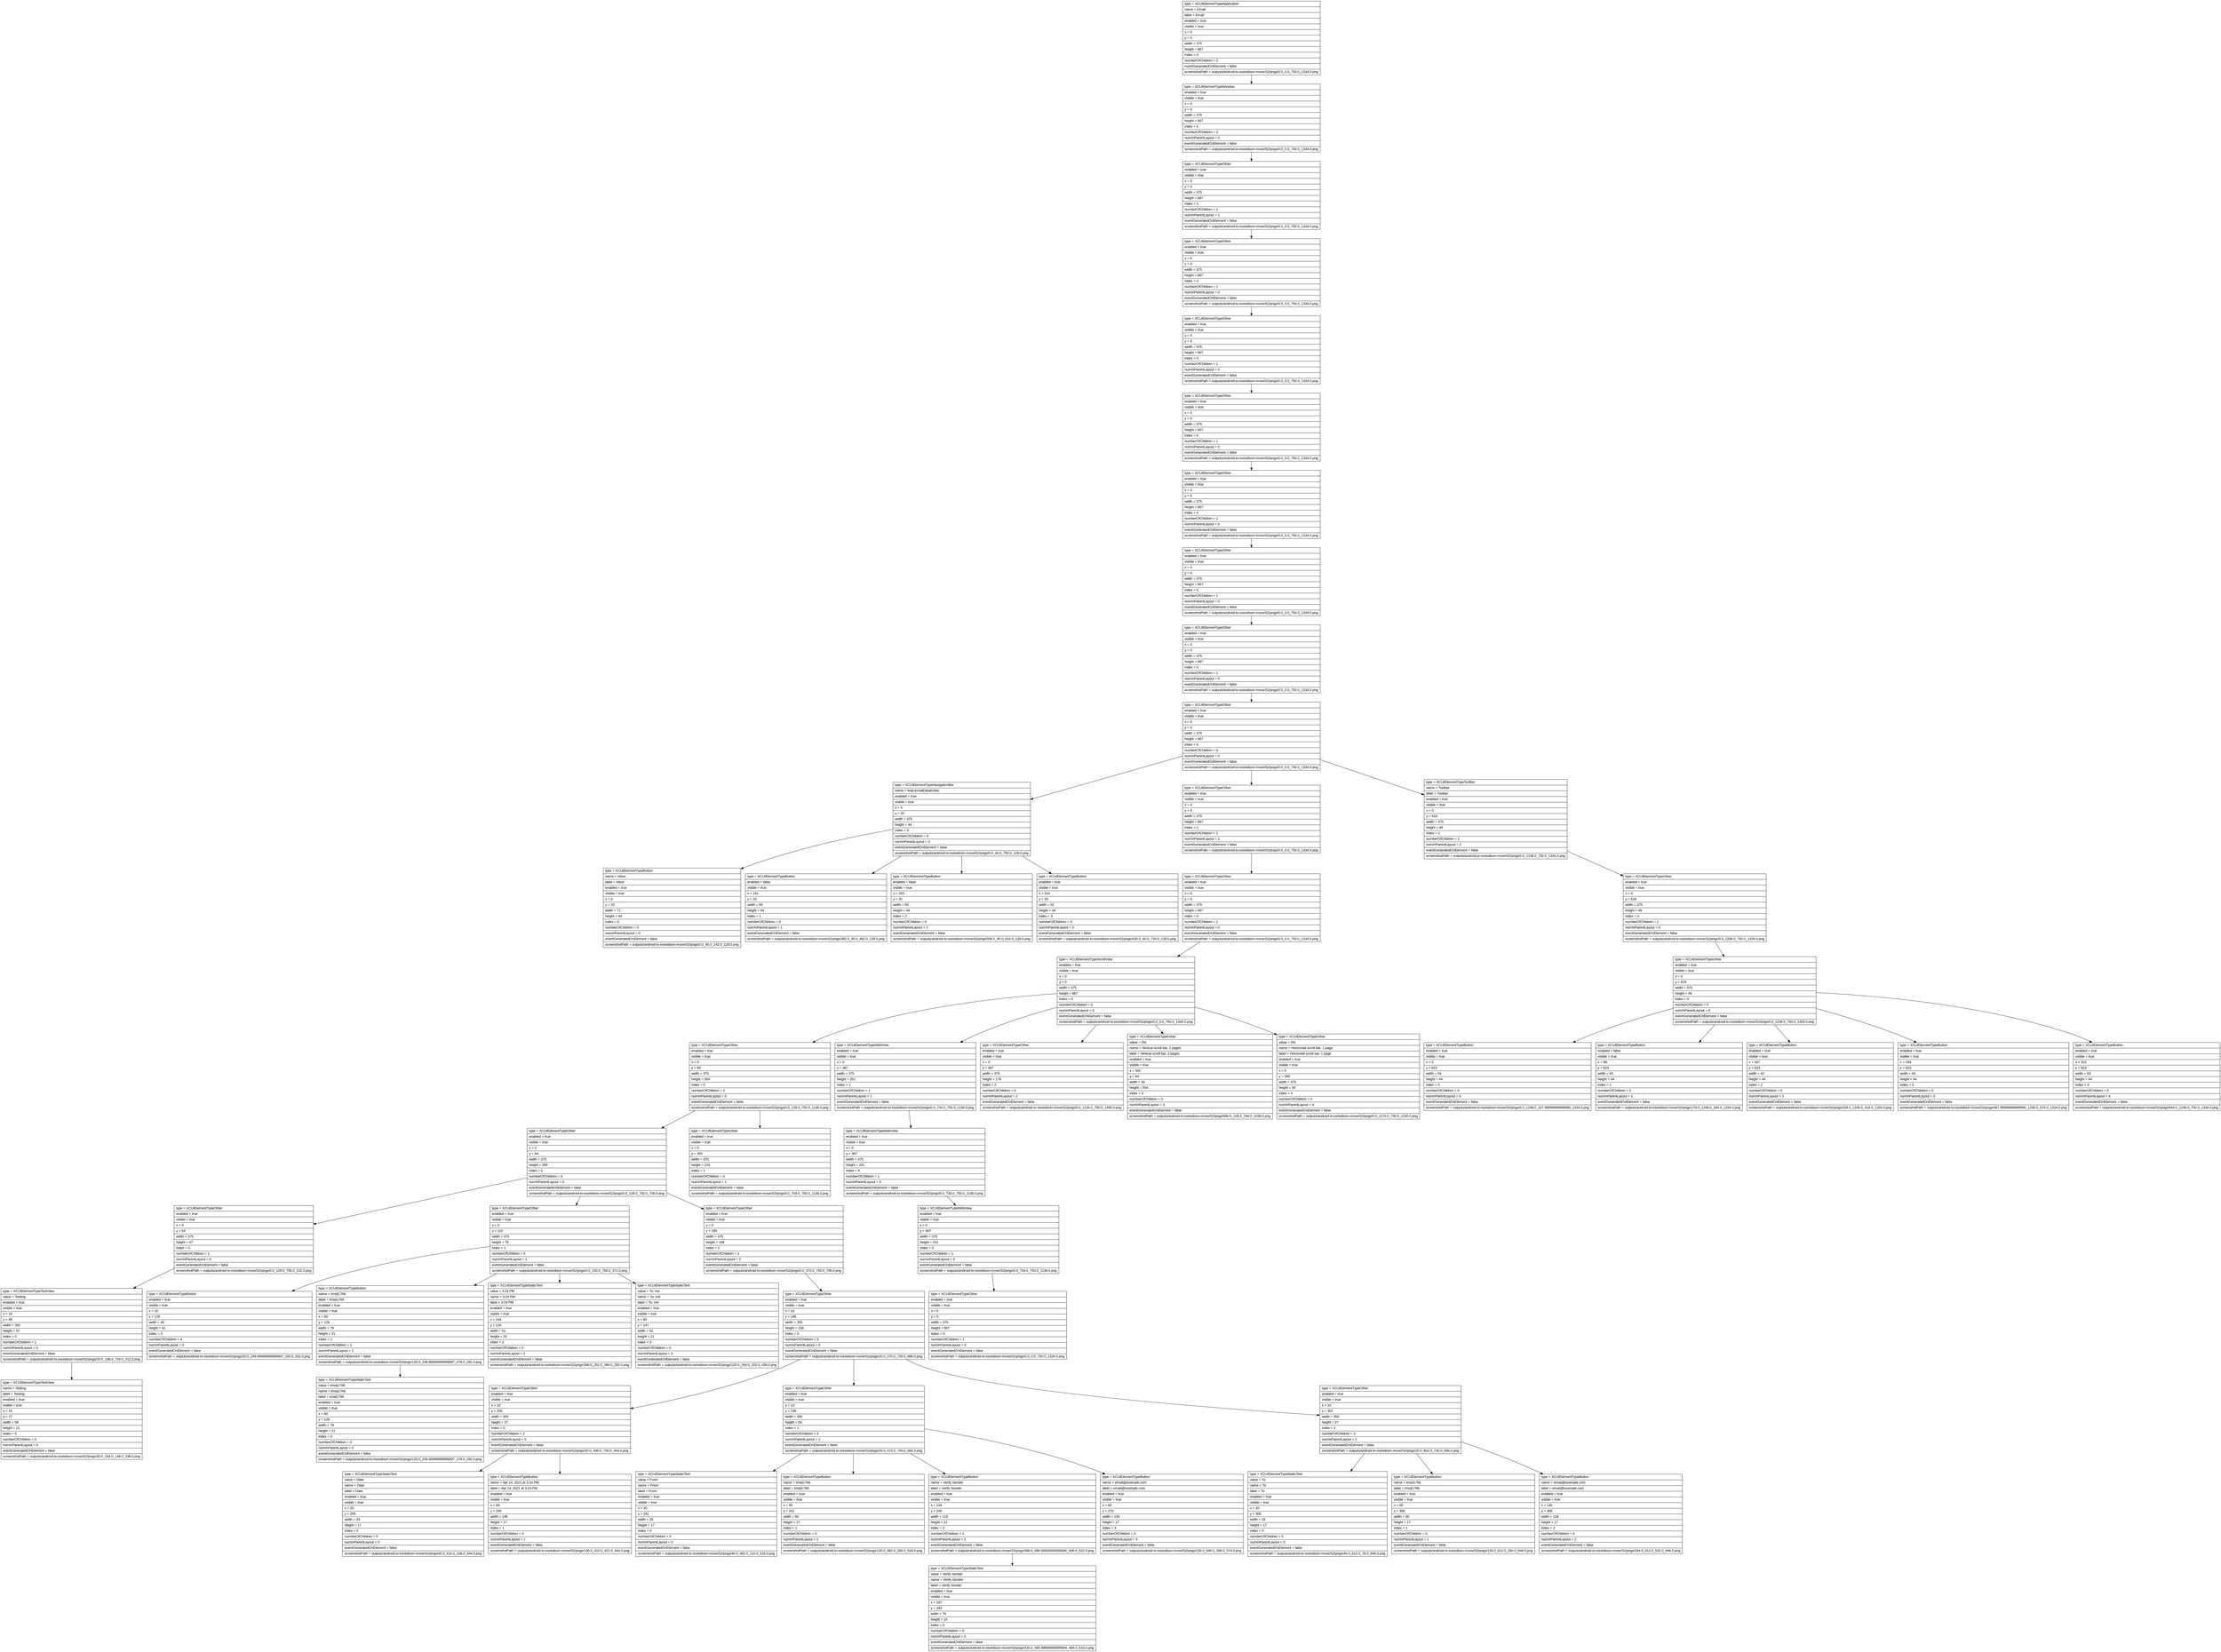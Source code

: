 digraph Layout {

	node [shape=record fontname=Arial];

	0	[label="{type = XCUIElementTypeApplication\l|name = Email\l|label = Email\l|enabled = true\l|visible = true\l|x = 0\l|y = 0\l|width = 375\l|height = 667\l|index = 0\l|numberOfChildren = 2\l|eventGeneratedOnElement = false \l|screenshotPath = outputs/android-to-ios/edison-move/S2/pngs/0.0_0.0_750.0_1334.0.png\l}"]
	1	[label="{type = XCUIElementTypeWindow\l|enabled = true\l|visible = true\l|x = 0\l|y = 0\l|width = 375\l|height = 667\l|index = 0\l|numberOfChildren = 2\l|numInParentLayout = 0\l|eventGeneratedOnElement = false \l|screenshotPath = outputs/android-to-ios/edison-move/S2/pngs/0.0_0.0_750.0_1334.0.png\l}"]
	2	[label="{type = XCUIElementTypeOther\l|enabled = true\l|visible = true\l|x = 0\l|y = 0\l|width = 375\l|height = 667\l|index = 1\l|numberOfChildren = 1\l|numInParentLayout = 1\l|eventGeneratedOnElement = false \l|screenshotPath = outputs/android-to-ios/edison-move/S2/pngs/0.0_0.0_750.0_1334.0.png\l}"]
	3	[label="{type = XCUIElementTypeOther\l|enabled = true\l|visible = true\l|x = 0\l|y = 0\l|width = 375\l|height = 667\l|index = 0\l|numberOfChildren = 1\l|numInParentLayout = 0\l|eventGeneratedOnElement = false \l|screenshotPath = outputs/android-to-ios/edison-move/S2/pngs/0.0_0.0_750.0_1334.0.png\l}"]
	4	[label="{type = XCUIElementTypeOther\l|enabled = true\l|visible = true\l|x = 0\l|y = 0\l|width = 375\l|height = 667\l|index = 0\l|numberOfChildren = 1\l|numInParentLayout = 0\l|eventGeneratedOnElement = false \l|screenshotPath = outputs/android-to-ios/edison-move/S2/pngs/0.0_0.0_750.0_1334.0.png\l}"]
	5	[label="{type = XCUIElementTypeOther\l|enabled = true\l|visible = true\l|x = 0\l|y = 0\l|width = 375\l|height = 667\l|index = 0\l|numberOfChildren = 1\l|numInParentLayout = 0\l|eventGeneratedOnElement = false \l|screenshotPath = outputs/android-to-ios/edison-move/S2/pngs/0.0_0.0_750.0_1334.0.png\l}"]
	6	[label="{type = XCUIElementTypeOther\l|enabled = true\l|visible = true\l|x = 0\l|y = 0\l|width = 375\l|height = 667\l|index = 0\l|numberOfChildren = 1\l|numInParentLayout = 0\l|eventGeneratedOnElement = false \l|screenshotPath = outputs/android-to-ios/edison-move/S2/pngs/0.0_0.0_750.0_1334.0.png\l}"]
	7	[label="{type = XCUIElementTypeOther\l|enabled = true\l|visible = true\l|x = 0\l|y = 0\l|width = 375\l|height = 667\l|index = 0\l|numberOfChildren = 1\l|numInParentLayout = 0\l|eventGeneratedOnElement = false \l|screenshotPath = outputs/android-to-ios/edison-move/S2/pngs/0.0_0.0_750.0_1334.0.png\l}"]
	8	[label="{type = XCUIElementTypeOther\l|enabled = true\l|visible = true\l|x = 0\l|y = 0\l|width = 375\l|height = 667\l|index = 0\l|numberOfChildren = 1\l|numInParentLayout = 0\l|eventGeneratedOnElement = false \l|screenshotPath = outputs/android-to-ios/edison-move/S2/pngs/0.0_0.0_750.0_1334.0.png\l}"]
	9	[label="{type = XCUIElementTypeOther\l|enabled = true\l|visible = true\l|x = 0\l|y = 0\l|width = 375\l|height = 667\l|index = 0\l|numberOfChildren = 4\l|numInParentLayout = 0\l|eventGeneratedOnElement = false \l|screenshotPath = outputs/android-to-ios/edison-move/S2/pngs/0.0_0.0_750.0_1334.0.png\l}"]
	10	[label="{type = XCUIElementTypeNavigationBar\l|name = Mail.EmailDetailView\l|enabled = true\l|visible = true\l|x = 0\l|y = 20\l|width = 375\l|height = 44\l|index = 0\l|numberOfChildren = 4\l|numInParentLayout = 0\l|eventGeneratedOnElement = false \l|screenshotPath = outputs/android-to-ios/edison-move/S2/pngs/0.0_40.0_750.0_128.0.png\l}"]
	11	[label="{type = XCUIElementTypeOther\l|enabled = true\l|visible = true\l|x = 0\l|y = 0\l|width = 375\l|height = 667\l|index = 1\l|numberOfChildren = 1\l|numInParentLayout = 1\l|eventGeneratedOnElement = false \l|screenshotPath = outputs/android-to-ios/edison-move/S2/pngs/0.0_0.0_750.0_1334.0.png\l}"]
	12	[label="{type = XCUIElementTypeToolbar\l|name = Toolbar\l|label = Toolbar\l|enabled = true\l|visible = true\l|x = 0\l|y = 618\l|width = 375\l|height = 49\l|index = 2\l|numberOfChildren = 1\l|numInParentLayout = 2\l|eventGeneratedOnElement = false \l|screenshotPath = outputs/android-to-ios/edison-move/S2/pngs/0.0_1236.0_750.0_1334.0.png\l}"]
	13	[label="{type = XCUIElementTypeButton\l|name = Inbox\l|label = Inbox\l|enabled = true\l|visible = true\l|x = 0\l|y = 20\l|width = 71\l|height = 44\l|index = 0\l|numberOfChildren = 0\l|numInParentLayout = 0\l|eventGeneratedOnElement = false \l|screenshotPath = outputs/android-to-ios/edison-move/S2/pngs/0.0_40.0_142.0_128.0.png\l}"]
	14	[label="{type = XCUIElementTypeButton\l|enabled = false\l|visible = true\l|x = 191\l|y = 20\l|width = 55\l|height = 44\l|index = 1\l|numberOfChildren = 0\l|numInParentLayout = 1\l|eventGeneratedOnElement = false \l|screenshotPath = outputs/android-to-ios/edison-move/S2/pngs/382.0_40.0_492.0_128.0.png\l}"]
	15	[label="{type = XCUIElementTypeButton\l|enabled = false\l|visible = true\l|x = 253\l|y = 20\l|width = 55\l|height = 44\l|index = 2\l|numberOfChildren = 0\l|numInParentLayout = 2\l|eventGeneratedOnElement = false \l|screenshotPath = outputs/android-to-ios/edison-move/S2/pngs/506.0_40.0_616.0_128.0.png\l}"]
	16	[label="{type = XCUIElementTypeButton\l|enabled = true\l|visible = true\l|x = 315\l|y = 20\l|width = 52\l|height = 44\l|index = 3\l|numberOfChildren = 0\l|numInParentLayout = 3\l|eventGeneratedOnElement = false \l|screenshotPath = outputs/android-to-ios/edison-move/S2/pngs/630.0_40.0_734.0_128.0.png\l}"]
	17	[label="{type = XCUIElementTypeOther\l|enabled = true\l|visible = true\l|x = 0\l|y = 0\l|width = 375\l|height = 667\l|index = 0\l|numberOfChildren = 1\l|numInParentLayout = 0\l|eventGeneratedOnElement = false \l|screenshotPath = outputs/android-to-ios/edison-move/S2/pngs/0.0_0.0_750.0_1334.0.png\l}"]
	18	[label="{type = XCUIElementTypeOther\l|enabled = true\l|visible = true\l|x = 0\l|y = 618\l|width = 375\l|height = 49\l|index = 0\l|numberOfChildren = 1\l|numInParentLayout = 0\l|eventGeneratedOnElement = false \l|screenshotPath = outputs/android-to-ios/edison-move/S2/pngs/0.0_1236.0_750.0_1334.0.png\l}"]
	19	[label="{type = XCUIElementTypeScrollView\l|enabled = true\l|visible = true\l|x = 0\l|y = 0\l|width = 375\l|height = 667\l|index = 0\l|numberOfChildren = 5\l|numInParentLayout = 0\l|eventGeneratedOnElement = false \l|screenshotPath = outputs/android-to-ios/edison-move/S2/pngs/0.0_0.0_750.0_1334.0.png\l}"]
	20	[label="{type = XCUIElementTypeOther\l|enabled = true\l|visible = true\l|x = 0\l|y = 618\l|width = 375\l|height = 49\l|index = 0\l|numberOfChildren = 5\l|numInParentLayout = 0\l|eventGeneratedOnElement = false \l|screenshotPath = outputs/android-to-ios/edison-move/S2/pngs/0.0_1236.0_750.0_1334.0.png\l}"]
	21	[label="{type = XCUIElementTypeOther\l|enabled = true\l|visible = true\l|x = 0\l|y = 64\l|width = 375\l|height = 504\l|index = 0\l|numberOfChildren = 2\l|numInParentLayout = 0\l|eventGeneratedOnElement = false \l|screenshotPath = outputs/android-to-ios/edison-move/S2/pngs/0.0_128.0_750.0_1136.0.png\l}"]
	22	[label="{type = XCUIElementTypeWebView\l|enabled = true\l|visible = true\l|x = 0\l|y = 367\l|width = 375\l|height = 201\l|index = 1\l|numberOfChildren = 1\l|numInParentLayout = 1\l|eventGeneratedOnElement = false \l|screenshotPath = outputs/android-to-ios/edison-move/S2/pngs/0.0_734.0_750.0_1136.0.png\l}"]
	23	[label="{type = XCUIElementTypeOther\l|enabled = true\l|visible = true\l|x = 0\l|y = 567\l|width = 375\l|height = 178\l|index = 2\l|numberOfChildren = 0\l|numInParentLayout = 2\l|eventGeneratedOnElement = false \l|screenshotPath = outputs/android-to-ios/edison-move/S2/pngs/0.0_1134.0_750.0_1490.0.png\l}"]
	24	[label="{type = XCUIElementTypeOther\l|value = 0%\l|name = Vertical scroll bar, 2 pages\l|label = Vertical scroll bar, 2 pages\l|enabled = true\l|visible = true\l|x = 342\l|y = 64\l|width = 30\l|height = 554\l|index = 3\l|numberOfChildren = 0\l|numInParentLayout = 3\l|eventGeneratedOnElement = false \l|screenshotPath = outputs/android-to-ios/edison-move/S2/pngs/684.0_128.0_744.0_1236.0.png\l}"]
	25	[label="{type = XCUIElementTypeOther\l|value = 0%\l|name = Horizontal scroll bar, 1 page\l|label = Horizontal scroll bar, 1 page\l|enabled = true\l|visible = true\l|x = 0\l|y = 585\l|width = 375\l|height = 30\l|index = 4\l|numberOfChildren = 0\l|numInParentLayout = 4\l|eventGeneratedOnElement = false \l|screenshotPath = outputs/android-to-ios/edison-move/S2/pngs/0.0_1170.0_750.0_1230.0.png\l}"]
	26	[label="{type = XCUIElementTypeButton\l|enabled = true\l|visible = true\l|x = 0\l|y = 623\l|width = 54\l|height = 44\l|index = 0\l|numberOfChildren = 0\l|numInParentLayout = 0\l|eventGeneratedOnElement = false \l|screenshotPath = outputs/android-to-ios/edison-move/S2/pngs/0.0_1246.0_107.99999999999999_1334.0.png\l}"]
	27	[label="{type = XCUIElementTypeButton\l|enabled = false\l|visible = true\l|x = 89\l|y = 623\l|width = 43\l|height = 44\l|index = 1\l|numberOfChildren = 0\l|numInParentLayout = 1\l|eventGeneratedOnElement = false \l|screenshotPath = outputs/android-to-ios/edison-move/S2/pngs/178.0_1246.0_264.0_1334.0.png\l}"]
	28	[label="{type = XCUIElementTypeButton\l|enabled = true\l|visible = true\l|x = 167\l|y = 623\l|width = 42\l|height = 44\l|index = 2\l|numberOfChildren = 0\l|numInParentLayout = 2\l|eventGeneratedOnElement = false \l|screenshotPath = outputs/android-to-ios/edison-move/S2/pngs/334.0_1246.0_418.0_1334.0.png\l}"]
	29	[label="{type = XCUIElementTypeButton\l|enabled = true\l|visible = true\l|x = 244\l|y = 623\l|width = 43\l|height = 44\l|index = 3\l|numberOfChildren = 0\l|numInParentLayout = 3\l|eventGeneratedOnElement = false \l|screenshotPath = outputs/android-to-ios/edison-move/S2/pngs/487.99999999999994_1246.0_574.0_1334.0.png\l}"]
	30	[label="{type = XCUIElementTypeButton\l|enabled = true\l|visible = true\l|x = 322\l|y = 623\l|width = 53\l|height = 44\l|index = 4\l|numberOfChildren = 0\l|numInParentLayout = 4\l|eventGeneratedOnElement = false \l|screenshotPath = outputs/android-to-ios/edison-move/S2/pngs/644.0_1246.0_750.0_1334.0.png\l}"]
	31	[label="{type = XCUIElementTypeOther\l|enabled = true\l|visible = true\l|x = 0\l|y = 64\l|width = 375\l|height = 289\l|index = 0\l|numberOfChildren = 3\l|numInParentLayout = 0\l|eventGeneratedOnElement = false \l|screenshotPath = outputs/android-to-ios/edison-move/S2/pngs/0.0_128.0_750.0_706.0.png\l}"]
	32	[label="{type = XCUIElementTypeOther\l|enabled = true\l|visible = true\l|x = 0\l|y = 352\l|width = 375\l|height = 216\l|index = 1\l|numberOfChildren = 0\l|numInParentLayout = 1\l|eventGeneratedOnElement = false \l|screenshotPath = outputs/android-to-ios/edison-move/S2/pngs/0.0_704.0_750.0_1136.0.png\l}"]
	33	[label="{type = XCUIElementTypeWebView\l|enabled = true\l|visible = true\l|x = 0\l|y = 367\l|width = 375\l|height = 201\l|index = 0\l|numberOfChildren = 1\l|numInParentLayout = 0\l|eventGeneratedOnElement = false \l|screenshotPath = outputs/android-to-ios/edison-move/S2/pngs/0.0_734.0_750.0_1136.0.png\l}"]
	34	[label="{type = XCUIElementTypeOther\l|enabled = true\l|visible = true\l|x = 0\l|y = 64\l|width = 375\l|height = 47\l|index = 0\l|numberOfChildren = 1\l|numInParentLayout = 0\l|eventGeneratedOnElement = false \l|screenshotPath = outputs/android-to-ios/edison-move/S2/pngs/0.0_128.0_750.0_222.0.png\l}"]
	35	[label="{type = XCUIElementTypeOther\l|enabled = true\l|visible = true\l|x = 0\l|y = 110\l|width = 375\l|height = 76\l|index = 1\l|numberOfChildren = 5\l|numInParentLayout = 1\l|eventGeneratedOnElement = false \l|screenshotPath = outputs/android-to-ios/edison-move/S2/pngs/0.0_220.0_750.0_372.0.png\l}"]
	36	[label="{type = XCUIElementTypeOther\l|enabled = true\l|visible = true\l|x = 0\l|y = 185\l|width = 375\l|height = 168\l|index = 2\l|numberOfChildren = 1\l|numInParentLayout = 2\l|eventGeneratedOnElement = false \l|screenshotPath = outputs/android-to-ios/edison-move/S2/pngs/0.0_370.0_750.0_706.0.png\l}"]
	37	[label="{type = XCUIElementTypeWebView\l|enabled = true\l|visible = true\l|x = 0\l|y = 367\l|width = 375\l|height = 201\l|index = 0\l|numberOfChildren = 1\l|numInParentLayout = 0\l|eventGeneratedOnElement = false \l|screenshotPath = outputs/android-to-ios/edison-move/S2/pngs/0.0_734.0_750.0_1136.0.png\l}"]
	38	[label="{type = XCUIElementTypeTextView\l|value = Testing\l|enabled = true\l|visible = true\l|x = 10\l|y = 69\l|width = 350\l|height = 37\l|index = 0\l|numberOfChildren = 1\l|numInParentLayout = 0\l|eventGeneratedOnElement = false \l|screenshotPath = outputs/android-to-ios/edison-move/S2/pngs/20.0_138.0_720.0_212.0.png\l}"]
	39	[label="{type = XCUIElementTypeButton\l|enabled = true\l|visible = true\l|x = 10\l|y = 125\l|width = 40\l|height = 41\l|index = 0\l|numberOfChildren = 4\l|numInParentLayout = 0\l|eventGeneratedOnElement = false \l|screenshotPath = outputs/android-to-ios/edison-move/S2/pngs/20.0_249.99999999999997_100.0_332.0.png\l}"]
	40	[label="{type = XCUIElementTypeButton\l|name = tmejl1766\l|label = tmejl1766\l|enabled = true\l|visible = true\l|x = 60\l|y = 125\l|width = 79\l|height = 21\l|index = 1\l|numberOfChildren = 1\l|numInParentLayout = 1\l|eventGeneratedOnElement = false \l|screenshotPath = outputs/android-to-ios/edison-move/S2/pngs/120.0_249.99999999999997_278.0_292.0.png\l}"]
	41	[label="{type = XCUIElementTypeStaticText\l|value = 3:24 PM\l|name = 3:24 PM\l|label = 3:24 PM\l|enabled = true\l|visible = true\l|x = 144\l|y = 126\l|width = 51\l|height = 20\l|index = 2\l|numberOfChildren = 0\l|numInParentLayout = 2\l|eventGeneratedOnElement = false \l|screenshotPath = outputs/android-to-ios/edison-move/S2/pngs/288.0_252.0_390.0_292.0.png\l}"]
	42	[label="{type = XCUIElementTypeStaticText\l|value = To: me\l|name = To: me\l|label = To: me\l|enabled = true\l|visible = true\l|x = 60\l|y = 147\l|width = 41\l|height = 21\l|index = 3\l|numberOfChildren = 0\l|numInParentLayout = 3\l|eventGeneratedOnElement = false \l|screenshotPath = outputs/android-to-ios/edison-move/S2/pngs/120.0_294.0_202.0_336.0.png\l}"]
	43	[label="{type = XCUIElementTypeOther\l|enabled = true\l|visible = true\l|x = 10\l|y = 185\l|width = 355\l|height = 158\l|index = 0\l|numberOfChildren = 3\l|numInParentLayout = 0\l|eventGeneratedOnElement = false \l|screenshotPath = outputs/android-to-ios/edison-move/S2/pngs/20.0_370.0_730.0_686.0.png\l}"]
	44	[label="{type = XCUIElementTypeOther\l|enabled = true\l|visible = true\l|x = 0\l|y = 0\l|width = 375\l|height = 667\l|index = 0\l|numberOfChildren = 1\l|numInParentLayout = 0\l|eventGeneratedOnElement = false \l|screenshotPath = outputs/android-to-ios/edison-move/S2/pngs/0.0_0.0_750.0_1334.0.png\l}"]
	45	[label="{type = XCUIElementTypeTextView\l|name = Testing\l|label = Testing\l|enabled = true\l|visible = true\l|x = 15\l|y = 77\l|width = 59\l|height = 21\l|index = 0\l|numberOfChildren = 0\l|numInParentLayout = 0\l|eventGeneratedOnElement = false \l|screenshotPath = outputs/android-to-ios/edison-move/S2/pngs/30.0_154.0_148.0_196.0.png\l}"]
	46	[label="{type = XCUIElementTypeStaticText\l|value = tmejl1766\l|name = tmejl1766\l|label = tmejl1766\l|enabled = true\l|visible = true\l|x = 60\l|y = 125\l|width = 79\l|height = 21\l|index = 0\l|numberOfChildren = 0\l|numInParentLayout = 0\l|eventGeneratedOnElement = false \l|screenshotPath = outputs/android-to-ios/edison-move/S2/pngs/120.0_249.99999999999997_278.0_292.0.png\l}"]
	47	[label="{type = XCUIElementTypeOther\l|enabled = true\l|visible = true\l|x = 10\l|y = 200\l|width = 355\l|height = 27\l|index = 0\l|numberOfChildren = 2\l|numInParentLayout = 0\l|eventGeneratedOnElement = false \l|screenshotPath = outputs/android-to-ios/edison-move/S2/pngs/20.0_400.0_730.0_454.0.png\l}"]
	48	[label="{type = XCUIElementTypeOther\l|enabled = true\l|visible = true\l|x = 10\l|y = 236\l|width = 355\l|height = 56\l|index = 1\l|numberOfChildren = 4\l|numInParentLayout = 1\l|eventGeneratedOnElement = false \l|screenshotPath = outputs/android-to-ios/edison-move/S2/pngs/20.0_472.0_730.0_584.0.png\l}"]
	49	[label="{type = XCUIElementTypeOther\l|enabled = true\l|visible = true\l|x = 10\l|y = 301\l|width = 355\l|height = 27\l|index = 2\l|numberOfChildren = 3\l|numInParentLayout = 2\l|eventGeneratedOnElement = false \l|screenshotPath = outputs/android-to-ios/edison-move/S2/pngs/20.0_602.0_730.0_656.0.png\l}"]
	50	[label="{type = XCUIElementTypeStaticText\l|value = Date:\l|name = Date:\l|label = Date:\l|enabled = true\l|visible = true\l|x = 20\l|y = 205\l|width = 33\l|height = 17\l|index = 0\l|numberOfChildren = 0\l|numInParentLayout = 0\l|eventGeneratedOnElement = false \l|screenshotPath = outputs/android-to-ios/edison-move/S2/pngs/40.0_410.0_106.0_444.0.png\l}"]
	51	[label="{type = XCUIElementTypeButton\l|name = Apr 14, 2021 at 3:24 PM\l|label = Apr 14, 2021 at 3:24 PM\l|enabled = true\l|visible = true\l|x = 65\l|y = 205\l|width = 146\l|height = 17\l|index = 1\l|numberOfChildren = 0\l|numInParentLayout = 1\l|eventGeneratedOnElement = false \l|screenshotPath = outputs/android-to-ios/edison-move/S2/pngs/130.0_410.0_422.0_444.0.png\l}"]
	52	[label="{type = XCUIElementTypeStaticText\l|value = From:\l|name = From:\l|label = From:\l|enabled = true\l|visible = true\l|x = 20\l|y = 241\l|width = 35\l|height = 17\l|index = 0\l|numberOfChildren = 0\l|numInParentLayout = 0\l|eventGeneratedOnElement = false \l|screenshotPath = outputs/android-to-ios/edison-move/S2/pngs/40.0_482.0_110.0_516.0.png\l}"]
	53	[label="{type = XCUIElementTypeButton\l|name = tmejl1766\l|label = tmejl1766\l|enabled = true\l|visible = true\l|x = 65\l|y = 241\l|width = 60\l|height = 17\l|index = 1\l|numberOfChildren = 0\l|numInParentLayout = 1\l|eventGeneratedOnElement = false \l|screenshotPath = outputs/android-to-ios/edison-move/S2/pngs/130.0_482.0_250.0_516.0.png\l}"]
	54	[label="{type = XCUIElementTypeButton\l|name = Verify Sender\l|label = Verify Sender\l|enabled = true\l|visible = true\l|x = 134\l|y = 240\l|width = 119\l|height = 21\l|index = 2\l|numberOfChildren = 1\l|numInParentLayout = 2\l|eventGeneratedOnElement = false \l|screenshotPath = outputs/android-to-ios/edison-move/S2/pngs/268.0_480.00000000000006_506.0_522.0.png\l}"]
	55	[label="{type = XCUIElementTypeButton\l|name = email@example.com\l|label = email@example.com\l|enabled = true\l|visible = true\l|x = 65\l|y = 270\l|width = 134\l|height = 17\l|index = 3\l|numberOfChildren = 0\l|numInParentLayout = 3\l|eventGeneratedOnElement = false \l|screenshotPath = outputs/android-to-ios/edison-move/S2/pngs/130.0_540.0_398.0_574.0.png\l}"]
	56	[label="{type = XCUIElementTypeStaticText\l|value = To:\l|name = To:\l|label = To:\l|enabled = true\l|visible = true\l|x = 20\l|y = 306\l|width = 19\l|height = 17\l|index = 0\l|numberOfChildren = 0\l|numInParentLayout = 0\l|eventGeneratedOnElement = false \l|screenshotPath = outputs/android-to-ios/edison-move/S2/pngs/40.0_612.0_78.0_646.0.png\l}"]
	57	[label="{type = XCUIElementTypeButton\l|name = tmejl1766\l|label = tmejl1766\l|enabled = true\l|visible = true\l|x = 65\l|y = 306\l|width = 60\l|height = 17\l|index = 1\l|numberOfChildren = 0\l|numInParentLayout = 1\l|eventGeneratedOnElement = false \l|screenshotPath = outputs/android-to-ios/edison-move/S2/pngs/130.0_612.0_250.0_646.0.png\l}"]
	58	[label="{type = XCUIElementTypeButton\l|name = email@example.com\l|label = email@example.com\l|enabled = true\l|visible = true\l|x = 132\l|y = 306\l|width = 134\l|height = 17\l|index = 2\l|numberOfChildren = 0\l|numInParentLayout = 2\l|eventGeneratedOnElement = false \l|screenshotPath = outputs/android-to-ios/edison-move/S2/pngs/264.0_612.0_532.0_646.0.png\l}"]
	59	[label="{type = XCUIElementTypeStaticText\l|value = Verify Sender\l|name = Verify Sender\l|label = Verify Sender\l|enabled = true\l|visible = true\l|x = 167\l|y = 243\l|width = 75\l|height = 15\l|index = 0\l|numberOfChildren = 0\l|numInParentLayout = 0\l|eventGeneratedOnElement = false \l|screenshotPath = outputs/android-to-ios/edison-move/S2/pngs/334.0_485.99999999999994_484.0_516.0.png\l}"]


	0 -> 1
	1 -> 2
	2 -> 3
	3 -> 4
	4 -> 5
	5 -> 6
	6 -> 7
	7 -> 8
	8 -> 9
	9 -> 10
	9 -> 11
	9 -> 12
	10 -> 13
	10 -> 14
	10 -> 15
	10 -> 16
	11 -> 17
	12 -> 18
	17 -> 19
	18 -> 20
	19 -> 21
	19 -> 22
	19 -> 23
	19 -> 24
	19 -> 25
	20 -> 26
	20 -> 27
	20 -> 28
	20 -> 29
	20 -> 30
	21 -> 31
	21 -> 32
	22 -> 33
	31 -> 34
	31 -> 35
	31 -> 36
	33 -> 37
	34 -> 38
	35 -> 39
	35 -> 40
	35 -> 41
	35 -> 42
	36 -> 43
	37 -> 44
	38 -> 45
	40 -> 46
	43 -> 47
	43 -> 48
	43 -> 49
	47 -> 50
	47 -> 51
	48 -> 52
	48 -> 53
	48 -> 54
	48 -> 55
	49 -> 56
	49 -> 57
	49 -> 58
	54 -> 59


}